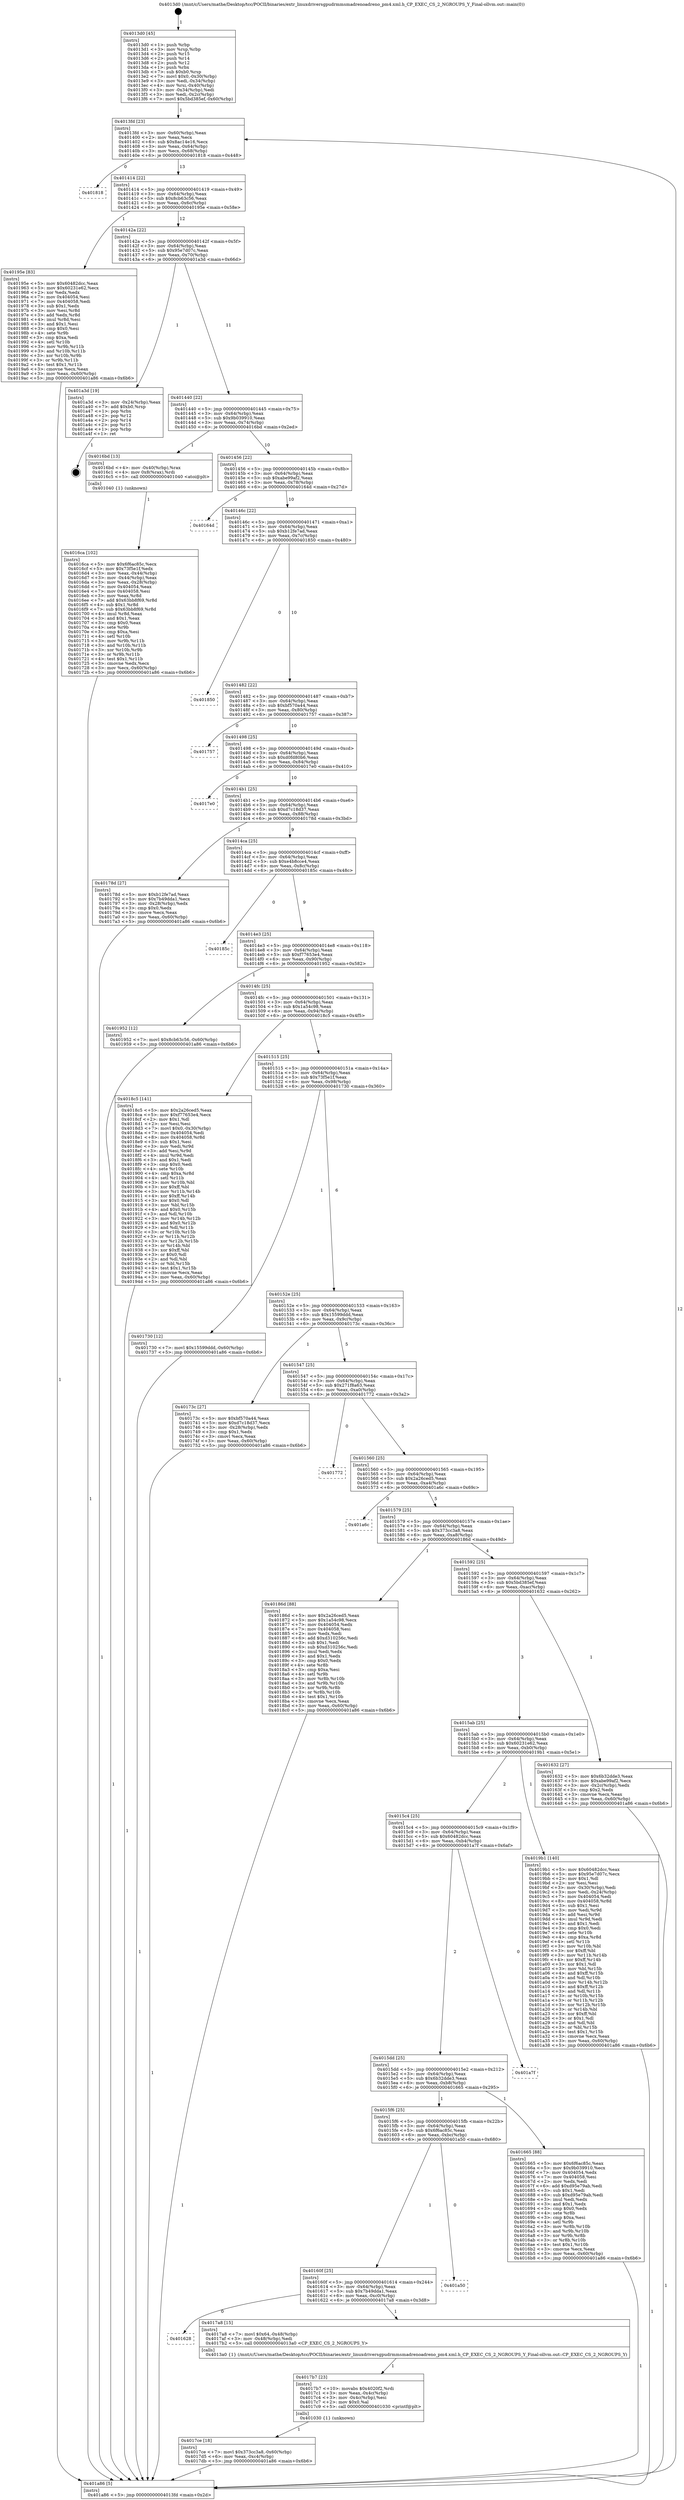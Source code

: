 digraph "0x4013d0" {
  label = "0x4013d0 (/mnt/c/Users/mathe/Desktop/tcc/POCII/binaries/extr_linuxdriversgpudrmmsmadrenoadreno_pm4.xml.h_CP_EXEC_CS_2_NGROUPS_Y_Final-ollvm.out::main(0))"
  labelloc = "t"
  node[shape=record]

  Entry [label="",width=0.3,height=0.3,shape=circle,fillcolor=black,style=filled]
  "0x4013fd" [label="{
     0x4013fd [23]\l
     | [instrs]\l
     &nbsp;&nbsp;0x4013fd \<+3\>: mov -0x60(%rbp),%eax\l
     &nbsp;&nbsp;0x401400 \<+2\>: mov %eax,%ecx\l
     &nbsp;&nbsp;0x401402 \<+6\>: sub $0x8ac14e16,%ecx\l
     &nbsp;&nbsp;0x401408 \<+3\>: mov %eax,-0x64(%rbp)\l
     &nbsp;&nbsp;0x40140b \<+3\>: mov %ecx,-0x68(%rbp)\l
     &nbsp;&nbsp;0x40140e \<+6\>: je 0000000000401818 \<main+0x448\>\l
  }"]
  "0x401818" [label="{
     0x401818\l
  }", style=dashed]
  "0x401414" [label="{
     0x401414 [22]\l
     | [instrs]\l
     &nbsp;&nbsp;0x401414 \<+5\>: jmp 0000000000401419 \<main+0x49\>\l
     &nbsp;&nbsp;0x401419 \<+3\>: mov -0x64(%rbp),%eax\l
     &nbsp;&nbsp;0x40141c \<+5\>: sub $0x8cb63c56,%eax\l
     &nbsp;&nbsp;0x401421 \<+3\>: mov %eax,-0x6c(%rbp)\l
     &nbsp;&nbsp;0x401424 \<+6\>: je 000000000040195e \<main+0x58e\>\l
  }"]
  Exit [label="",width=0.3,height=0.3,shape=circle,fillcolor=black,style=filled,peripheries=2]
  "0x40195e" [label="{
     0x40195e [83]\l
     | [instrs]\l
     &nbsp;&nbsp;0x40195e \<+5\>: mov $0x60482dcc,%eax\l
     &nbsp;&nbsp;0x401963 \<+5\>: mov $0x60231e62,%ecx\l
     &nbsp;&nbsp;0x401968 \<+2\>: xor %edx,%edx\l
     &nbsp;&nbsp;0x40196a \<+7\>: mov 0x404054,%esi\l
     &nbsp;&nbsp;0x401971 \<+7\>: mov 0x404058,%edi\l
     &nbsp;&nbsp;0x401978 \<+3\>: sub $0x1,%edx\l
     &nbsp;&nbsp;0x40197b \<+3\>: mov %esi,%r8d\l
     &nbsp;&nbsp;0x40197e \<+3\>: add %edx,%r8d\l
     &nbsp;&nbsp;0x401981 \<+4\>: imul %r8d,%esi\l
     &nbsp;&nbsp;0x401985 \<+3\>: and $0x1,%esi\l
     &nbsp;&nbsp;0x401988 \<+3\>: cmp $0x0,%esi\l
     &nbsp;&nbsp;0x40198b \<+4\>: sete %r9b\l
     &nbsp;&nbsp;0x40198f \<+3\>: cmp $0xa,%edi\l
     &nbsp;&nbsp;0x401992 \<+4\>: setl %r10b\l
     &nbsp;&nbsp;0x401996 \<+3\>: mov %r9b,%r11b\l
     &nbsp;&nbsp;0x401999 \<+3\>: and %r10b,%r11b\l
     &nbsp;&nbsp;0x40199c \<+3\>: xor %r10b,%r9b\l
     &nbsp;&nbsp;0x40199f \<+3\>: or %r9b,%r11b\l
     &nbsp;&nbsp;0x4019a2 \<+4\>: test $0x1,%r11b\l
     &nbsp;&nbsp;0x4019a6 \<+3\>: cmovne %ecx,%eax\l
     &nbsp;&nbsp;0x4019a9 \<+3\>: mov %eax,-0x60(%rbp)\l
     &nbsp;&nbsp;0x4019ac \<+5\>: jmp 0000000000401a86 \<main+0x6b6\>\l
  }"]
  "0x40142a" [label="{
     0x40142a [22]\l
     | [instrs]\l
     &nbsp;&nbsp;0x40142a \<+5\>: jmp 000000000040142f \<main+0x5f\>\l
     &nbsp;&nbsp;0x40142f \<+3\>: mov -0x64(%rbp),%eax\l
     &nbsp;&nbsp;0x401432 \<+5\>: sub $0x95e7d07c,%eax\l
     &nbsp;&nbsp;0x401437 \<+3\>: mov %eax,-0x70(%rbp)\l
     &nbsp;&nbsp;0x40143a \<+6\>: je 0000000000401a3d \<main+0x66d\>\l
  }"]
  "0x4017ce" [label="{
     0x4017ce [18]\l
     | [instrs]\l
     &nbsp;&nbsp;0x4017ce \<+7\>: movl $0x373cc3a8,-0x60(%rbp)\l
     &nbsp;&nbsp;0x4017d5 \<+6\>: mov %eax,-0xc4(%rbp)\l
     &nbsp;&nbsp;0x4017db \<+5\>: jmp 0000000000401a86 \<main+0x6b6\>\l
  }"]
  "0x401a3d" [label="{
     0x401a3d [19]\l
     | [instrs]\l
     &nbsp;&nbsp;0x401a3d \<+3\>: mov -0x24(%rbp),%eax\l
     &nbsp;&nbsp;0x401a40 \<+7\>: add $0xb0,%rsp\l
     &nbsp;&nbsp;0x401a47 \<+1\>: pop %rbx\l
     &nbsp;&nbsp;0x401a48 \<+2\>: pop %r12\l
     &nbsp;&nbsp;0x401a4a \<+2\>: pop %r14\l
     &nbsp;&nbsp;0x401a4c \<+2\>: pop %r15\l
     &nbsp;&nbsp;0x401a4e \<+1\>: pop %rbp\l
     &nbsp;&nbsp;0x401a4f \<+1\>: ret\l
  }"]
  "0x401440" [label="{
     0x401440 [22]\l
     | [instrs]\l
     &nbsp;&nbsp;0x401440 \<+5\>: jmp 0000000000401445 \<main+0x75\>\l
     &nbsp;&nbsp;0x401445 \<+3\>: mov -0x64(%rbp),%eax\l
     &nbsp;&nbsp;0x401448 \<+5\>: sub $0x9b039910,%eax\l
     &nbsp;&nbsp;0x40144d \<+3\>: mov %eax,-0x74(%rbp)\l
     &nbsp;&nbsp;0x401450 \<+6\>: je 00000000004016bd \<main+0x2ed\>\l
  }"]
  "0x4017b7" [label="{
     0x4017b7 [23]\l
     | [instrs]\l
     &nbsp;&nbsp;0x4017b7 \<+10\>: movabs $0x4020f2,%rdi\l
     &nbsp;&nbsp;0x4017c1 \<+3\>: mov %eax,-0x4c(%rbp)\l
     &nbsp;&nbsp;0x4017c4 \<+3\>: mov -0x4c(%rbp),%esi\l
     &nbsp;&nbsp;0x4017c7 \<+2\>: mov $0x0,%al\l
     &nbsp;&nbsp;0x4017c9 \<+5\>: call 0000000000401030 \<printf@plt\>\l
     | [calls]\l
     &nbsp;&nbsp;0x401030 \{1\} (unknown)\l
  }"]
  "0x4016bd" [label="{
     0x4016bd [13]\l
     | [instrs]\l
     &nbsp;&nbsp;0x4016bd \<+4\>: mov -0x40(%rbp),%rax\l
     &nbsp;&nbsp;0x4016c1 \<+4\>: mov 0x8(%rax),%rdi\l
     &nbsp;&nbsp;0x4016c5 \<+5\>: call 0000000000401040 \<atoi@plt\>\l
     | [calls]\l
     &nbsp;&nbsp;0x401040 \{1\} (unknown)\l
  }"]
  "0x401456" [label="{
     0x401456 [22]\l
     | [instrs]\l
     &nbsp;&nbsp;0x401456 \<+5\>: jmp 000000000040145b \<main+0x8b\>\l
     &nbsp;&nbsp;0x40145b \<+3\>: mov -0x64(%rbp),%eax\l
     &nbsp;&nbsp;0x40145e \<+5\>: sub $0xabe99af2,%eax\l
     &nbsp;&nbsp;0x401463 \<+3\>: mov %eax,-0x78(%rbp)\l
     &nbsp;&nbsp;0x401466 \<+6\>: je 000000000040164d \<main+0x27d\>\l
  }"]
  "0x401628" [label="{
     0x401628\l
  }", style=dashed]
  "0x40164d" [label="{
     0x40164d\l
  }", style=dashed]
  "0x40146c" [label="{
     0x40146c [22]\l
     | [instrs]\l
     &nbsp;&nbsp;0x40146c \<+5\>: jmp 0000000000401471 \<main+0xa1\>\l
     &nbsp;&nbsp;0x401471 \<+3\>: mov -0x64(%rbp),%eax\l
     &nbsp;&nbsp;0x401474 \<+5\>: sub $0xb12fe7ad,%eax\l
     &nbsp;&nbsp;0x401479 \<+3\>: mov %eax,-0x7c(%rbp)\l
     &nbsp;&nbsp;0x40147c \<+6\>: je 0000000000401850 \<main+0x480\>\l
  }"]
  "0x4017a8" [label="{
     0x4017a8 [15]\l
     | [instrs]\l
     &nbsp;&nbsp;0x4017a8 \<+7\>: movl $0x64,-0x48(%rbp)\l
     &nbsp;&nbsp;0x4017af \<+3\>: mov -0x48(%rbp),%edi\l
     &nbsp;&nbsp;0x4017b2 \<+5\>: call 00000000004013a0 \<CP_EXEC_CS_2_NGROUPS_Y\>\l
     | [calls]\l
     &nbsp;&nbsp;0x4013a0 \{1\} (/mnt/c/Users/mathe/Desktop/tcc/POCII/binaries/extr_linuxdriversgpudrmmsmadrenoadreno_pm4.xml.h_CP_EXEC_CS_2_NGROUPS_Y_Final-ollvm.out::CP_EXEC_CS_2_NGROUPS_Y)\l
  }"]
  "0x401850" [label="{
     0x401850\l
  }", style=dashed]
  "0x401482" [label="{
     0x401482 [22]\l
     | [instrs]\l
     &nbsp;&nbsp;0x401482 \<+5\>: jmp 0000000000401487 \<main+0xb7\>\l
     &nbsp;&nbsp;0x401487 \<+3\>: mov -0x64(%rbp),%eax\l
     &nbsp;&nbsp;0x40148a \<+5\>: sub $0xbf570a44,%eax\l
     &nbsp;&nbsp;0x40148f \<+3\>: mov %eax,-0x80(%rbp)\l
     &nbsp;&nbsp;0x401492 \<+6\>: je 0000000000401757 \<main+0x387\>\l
  }"]
  "0x40160f" [label="{
     0x40160f [25]\l
     | [instrs]\l
     &nbsp;&nbsp;0x40160f \<+5\>: jmp 0000000000401614 \<main+0x244\>\l
     &nbsp;&nbsp;0x401614 \<+3\>: mov -0x64(%rbp),%eax\l
     &nbsp;&nbsp;0x401617 \<+5\>: sub $0x7b49dda1,%eax\l
     &nbsp;&nbsp;0x40161c \<+6\>: mov %eax,-0xc0(%rbp)\l
     &nbsp;&nbsp;0x401622 \<+6\>: je 00000000004017a8 \<main+0x3d8\>\l
  }"]
  "0x401757" [label="{
     0x401757\l
  }", style=dashed]
  "0x401498" [label="{
     0x401498 [25]\l
     | [instrs]\l
     &nbsp;&nbsp;0x401498 \<+5\>: jmp 000000000040149d \<main+0xcd\>\l
     &nbsp;&nbsp;0x40149d \<+3\>: mov -0x64(%rbp),%eax\l
     &nbsp;&nbsp;0x4014a0 \<+5\>: sub $0xd0fd80b6,%eax\l
     &nbsp;&nbsp;0x4014a5 \<+6\>: mov %eax,-0x84(%rbp)\l
     &nbsp;&nbsp;0x4014ab \<+6\>: je 00000000004017e0 \<main+0x410\>\l
  }"]
  "0x401a50" [label="{
     0x401a50\l
  }", style=dashed]
  "0x4017e0" [label="{
     0x4017e0\l
  }", style=dashed]
  "0x4014b1" [label="{
     0x4014b1 [25]\l
     | [instrs]\l
     &nbsp;&nbsp;0x4014b1 \<+5\>: jmp 00000000004014b6 \<main+0xe6\>\l
     &nbsp;&nbsp;0x4014b6 \<+3\>: mov -0x64(%rbp),%eax\l
     &nbsp;&nbsp;0x4014b9 \<+5\>: sub $0xd7c18d37,%eax\l
     &nbsp;&nbsp;0x4014be \<+6\>: mov %eax,-0x88(%rbp)\l
     &nbsp;&nbsp;0x4014c4 \<+6\>: je 000000000040178d \<main+0x3bd\>\l
  }"]
  "0x4016ca" [label="{
     0x4016ca [102]\l
     | [instrs]\l
     &nbsp;&nbsp;0x4016ca \<+5\>: mov $0x6f6ac85c,%ecx\l
     &nbsp;&nbsp;0x4016cf \<+5\>: mov $0x73f5e1f,%edx\l
     &nbsp;&nbsp;0x4016d4 \<+3\>: mov %eax,-0x44(%rbp)\l
     &nbsp;&nbsp;0x4016d7 \<+3\>: mov -0x44(%rbp),%eax\l
     &nbsp;&nbsp;0x4016da \<+3\>: mov %eax,-0x28(%rbp)\l
     &nbsp;&nbsp;0x4016dd \<+7\>: mov 0x404054,%eax\l
     &nbsp;&nbsp;0x4016e4 \<+7\>: mov 0x404058,%esi\l
     &nbsp;&nbsp;0x4016eb \<+3\>: mov %eax,%r8d\l
     &nbsp;&nbsp;0x4016ee \<+7\>: add $0x63bb8f69,%r8d\l
     &nbsp;&nbsp;0x4016f5 \<+4\>: sub $0x1,%r8d\l
     &nbsp;&nbsp;0x4016f9 \<+7\>: sub $0x63bb8f69,%r8d\l
     &nbsp;&nbsp;0x401700 \<+4\>: imul %r8d,%eax\l
     &nbsp;&nbsp;0x401704 \<+3\>: and $0x1,%eax\l
     &nbsp;&nbsp;0x401707 \<+3\>: cmp $0x0,%eax\l
     &nbsp;&nbsp;0x40170a \<+4\>: sete %r9b\l
     &nbsp;&nbsp;0x40170e \<+3\>: cmp $0xa,%esi\l
     &nbsp;&nbsp;0x401711 \<+4\>: setl %r10b\l
     &nbsp;&nbsp;0x401715 \<+3\>: mov %r9b,%r11b\l
     &nbsp;&nbsp;0x401718 \<+3\>: and %r10b,%r11b\l
     &nbsp;&nbsp;0x40171b \<+3\>: xor %r10b,%r9b\l
     &nbsp;&nbsp;0x40171e \<+3\>: or %r9b,%r11b\l
     &nbsp;&nbsp;0x401721 \<+4\>: test $0x1,%r11b\l
     &nbsp;&nbsp;0x401725 \<+3\>: cmovne %edx,%ecx\l
     &nbsp;&nbsp;0x401728 \<+3\>: mov %ecx,-0x60(%rbp)\l
     &nbsp;&nbsp;0x40172b \<+5\>: jmp 0000000000401a86 \<main+0x6b6\>\l
  }"]
  "0x40178d" [label="{
     0x40178d [27]\l
     | [instrs]\l
     &nbsp;&nbsp;0x40178d \<+5\>: mov $0xb12fe7ad,%eax\l
     &nbsp;&nbsp;0x401792 \<+5\>: mov $0x7b49dda1,%ecx\l
     &nbsp;&nbsp;0x401797 \<+3\>: mov -0x28(%rbp),%edx\l
     &nbsp;&nbsp;0x40179a \<+3\>: cmp $0x0,%edx\l
     &nbsp;&nbsp;0x40179d \<+3\>: cmove %ecx,%eax\l
     &nbsp;&nbsp;0x4017a0 \<+3\>: mov %eax,-0x60(%rbp)\l
     &nbsp;&nbsp;0x4017a3 \<+5\>: jmp 0000000000401a86 \<main+0x6b6\>\l
  }"]
  "0x4014ca" [label="{
     0x4014ca [25]\l
     | [instrs]\l
     &nbsp;&nbsp;0x4014ca \<+5\>: jmp 00000000004014cf \<main+0xff\>\l
     &nbsp;&nbsp;0x4014cf \<+3\>: mov -0x64(%rbp),%eax\l
     &nbsp;&nbsp;0x4014d2 \<+5\>: sub $0xe4b8cce4,%eax\l
     &nbsp;&nbsp;0x4014d7 \<+6\>: mov %eax,-0x8c(%rbp)\l
     &nbsp;&nbsp;0x4014dd \<+6\>: je 000000000040185c \<main+0x48c\>\l
  }"]
  "0x4015f6" [label="{
     0x4015f6 [25]\l
     | [instrs]\l
     &nbsp;&nbsp;0x4015f6 \<+5\>: jmp 00000000004015fb \<main+0x22b\>\l
     &nbsp;&nbsp;0x4015fb \<+3\>: mov -0x64(%rbp),%eax\l
     &nbsp;&nbsp;0x4015fe \<+5\>: sub $0x6f6ac85c,%eax\l
     &nbsp;&nbsp;0x401603 \<+6\>: mov %eax,-0xbc(%rbp)\l
     &nbsp;&nbsp;0x401609 \<+6\>: je 0000000000401a50 \<main+0x680\>\l
  }"]
  "0x40185c" [label="{
     0x40185c\l
  }", style=dashed]
  "0x4014e3" [label="{
     0x4014e3 [25]\l
     | [instrs]\l
     &nbsp;&nbsp;0x4014e3 \<+5\>: jmp 00000000004014e8 \<main+0x118\>\l
     &nbsp;&nbsp;0x4014e8 \<+3\>: mov -0x64(%rbp),%eax\l
     &nbsp;&nbsp;0x4014eb \<+5\>: sub $0xf77653e4,%eax\l
     &nbsp;&nbsp;0x4014f0 \<+6\>: mov %eax,-0x90(%rbp)\l
     &nbsp;&nbsp;0x4014f6 \<+6\>: je 0000000000401952 \<main+0x582\>\l
  }"]
  "0x401665" [label="{
     0x401665 [88]\l
     | [instrs]\l
     &nbsp;&nbsp;0x401665 \<+5\>: mov $0x6f6ac85c,%eax\l
     &nbsp;&nbsp;0x40166a \<+5\>: mov $0x9b039910,%ecx\l
     &nbsp;&nbsp;0x40166f \<+7\>: mov 0x404054,%edx\l
     &nbsp;&nbsp;0x401676 \<+7\>: mov 0x404058,%esi\l
     &nbsp;&nbsp;0x40167d \<+2\>: mov %edx,%edi\l
     &nbsp;&nbsp;0x40167f \<+6\>: add $0xd95e79ab,%edi\l
     &nbsp;&nbsp;0x401685 \<+3\>: sub $0x1,%edi\l
     &nbsp;&nbsp;0x401688 \<+6\>: sub $0xd95e79ab,%edi\l
     &nbsp;&nbsp;0x40168e \<+3\>: imul %edi,%edx\l
     &nbsp;&nbsp;0x401691 \<+3\>: and $0x1,%edx\l
     &nbsp;&nbsp;0x401694 \<+3\>: cmp $0x0,%edx\l
     &nbsp;&nbsp;0x401697 \<+4\>: sete %r8b\l
     &nbsp;&nbsp;0x40169b \<+3\>: cmp $0xa,%esi\l
     &nbsp;&nbsp;0x40169e \<+4\>: setl %r9b\l
     &nbsp;&nbsp;0x4016a2 \<+3\>: mov %r8b,%r10b\l
     &nbsp;&nbsp;0x4016a5 \<+3\>: and %r9b,%r10b\l
     &nbsp;&nbsp;0x4016a8 \<+3\>: xor %r9b,%r8b\l
     &nbsp;&nbsp;0x4016ab \<+3\>: or %r8b,%r10b\l
     &nbsp;&nbsp;0x4016ae \<+4\>: test $0x1,%r10b\l
     &nbsp;&nbsp;0x4016b2 \<+3\>: cmovne %ecx,%eax\l
     &nbsp;&nbsp;0x4016b5 \<+3\>: mov %eax,-0x60(%rbp)\l
     &nbsp;&nbsp;0x4016b8 \<+5\>: jmp 0000000000401a86 \<main+0x6b6\>\l
  }"]
  "0x401952" [label="{
     0x401952 [12]\l
     | [instrs]\l
     &nbsp;&nbsp;0x401952 \<+7\>: movl $0x8cb63c56,-0x60(%rbp)\l
     &nbsp;&nbsp;0x401959 \<+5\>: jmp 0000000000401a86 \<main+0x6b6\>\l
  }"]
  "0x4014fc" [label="{
     0x4014fc [25]\l
     | [instrs]\l
     &nbsp;&nbsp;0x4014fc \<+5\>: jmp 0000000000401501 \<main+0x131\>\l
     &nbsp;&nbsp;0x401501 \<+3\>: mov -0x64(%rbp),%eax\l
     &nbsp;&nbsp;0x401504 \<+5\>: sub $0x1a54c98,%eax\l
     &nbsp;&nbsp;0x401509 \<+6\>: mov %eax,-0x94(%rbp)\l
     &nbsp;&nbsp;0x40150f \<+6\>: je 00000000004018c5 \<main+0x4f5\>\l
  }"]
  "0x4015dd" [label="{
     0x4015dd [25]\l
     | [instrs]\l
     &nbsp;&nbsp;0x4015dd \<+5\>: jmp 00000000004015e2 \<main+0x212\>\l
     &nbsp;&nbsp;0x4015e2 \<+3\>: mov -0x64(%rbp),%eax\l
     &nbsp;&nbsp;0x4015e5 \<+5\>: sub $0x6b32dde3,%eax\l
     &nbsp;&nbsp;0x4015ea \<+6\>: mov %eax,-0xb8(%rbp)\l
     &nbsp;&nbsp;0x4015f0 \<+6\>: je 0000000000401665 \<main+0x295\>\l
  }"]
  "0x4018c5" [label="{
     0x4018c5 [141]\l
     | [instrs]\l
     &nbsp;&nbsp;0x4018c5 \<+5\>: mov $0x2a26ced5,%eax\l
     &nbsp;&nbsp;0x4018ca \<+5\>: mov $0xf77653e4,%ecx\l
     &nbsp;&nbsp;0x4018cf \<+2\>: mov $0x1,%dl\l
     &nbsp;&nbsp;0x4018d1 \<+2\>: xor %esi,%esi\l
     &nbsp;&nbsp;0x4018d3 \<+7\>: movl $0x0,-0x30(%rbp)\l
     &nbsp;&nbsp;0x4018da \<+7\>: mov 0x404054,%edi\l
     &nbsp;&nbsp;0x4018e1 \<+8\>: mov 0x404058,%r8d\l
     &nbsp;&nbsp;0x4018e9 \<+3\>: sub $0x1,%esi\l
     &nbsp;&nbsp;0x4018ec \<+3\>: mov %edi,%r9d\l
     &nbsp;&nbsp;0x4018ef \<+3\>: add %esi,%r9d\l
     &nbsp;&nbsp;0x4018f2 \<+4\>: imul %r9d,%edi\l
     &nbsp;&nbsp;0x4018f6 \<+3\>: and $0x1,%edi\l
     &nbsp;&nbsp;0x4018f9 \<+3\>: cmp $0x0,%edi\l
     &nbsp;&nbsp;0x4018fc \<+4\>: sete %r10b\l
     &nbsp;&nbsp;0x401900 \<+4\>: cmp $0xa,%r8d\l
     &nbsp;&nbsp;0x401904 \<+4\>: setl %r11b\l
     &nbsp;&nbsp;0x401908 \<+3\>: mov %r10b,%bl\l
     &nbsp;&nbsp;0x40190b \<+3\>: xor $0xff,%bl\l
     &nbsp;&nbsp;0x40190e \<+3\>: mov %r11b,%r14b\l
     &nbsp;&nbsp;0x401911 \<+4\>: xor $0xff,%r14b\l
     &nbsp;&nbsp;0x401915 \<+3\>: xor $0x0,%dl\l
     &nbsp;&nbsp;0x401918 \<+3\>: mov %bl,%r15b\l
     &nbsp;&nbsp;0x40191b \<+4\>: and $0x0,%r15b\l
     &nbsp;&nbsp;0x40191f \<+3\>: and %dl,%r10b\l
     &nbsp;&nbsp;0x401922 \<+3\>: mov %r14b,%r12b\l
     &nbsp;&nbsp;0x401925 \<+4\>: and $0x0,%r12b\l
     &nbsp;&nbsp;0x401929 \<+3\>: and %dl,%r11b\l
     &nbsp;&nbsp;0x40192c \<+3\>: or %r10b,%r15b\l
     &nbsp;&nbsp;0x40192f \<+3\>: or %r11b,%r12b\l
     &nbsp;&nbsp;0x401932 \<+3\>: xor %r12b,%r15b\l
     &nbsp;&nbsp;0x401935 \<+3\>: or %r14b,%bl\l
     &nbsp;&nbsp;0x401938 \<+3\>: xor $0xff,%bl\l
     &nbsp;&nbsp;0x40193b \<+3\>: or $0x0,%dl\l
     &nbsp;&nbsp;0x40193e \<+2\>: and %dl,%bl\l
     &nbsp;&nbsp;0x401940 \<+3\>: or %bl,%r15b\l
     &nbsp;&nbsp;0x401943 \<+4\>: test $0x1,%r15b\l
     &nbsp;&nbsp;0x401947 \<+3\>: cmovne %ecx,%eax\l
     &nbsp;&nbsp;0x40194a \<+3\>: mov %eax,-0x60(%rbp)\l
     &nbsp;&nbsp;0x40194d \<+5\>: jmp 0000000000401a86 \<main+0x6b6\>\l
  }"]
  "0x401515" [label="{
     0x401515 [25]\l
     | [instrs]\l
     &nbsp;&nbsp;0x401515 \<+5\>: jmp 000000000040151a \<main+0x14a\>\l
     &nbsp;&nbsp;0x40151a \<+3\>: mov -0x64(%rbp),%eax\l
     &nbsp;&nbsp;0x40151d \<+5\>: sub $0x73f5e1f,%eax\l
     &nbsp;&nbsp;0x401522 \<+6\>: mov %eax,-0x98(%rbp)\l
     &nbsp;&nbsp;0x401528 \<+6\>: je 0000000000401730 \<main+0x360\>\l
  }"]
  "0x401a7f" [label="{
     0x401a7f\l
  }", style=dashed]
  "0x401730" [label="{
     0x401730 [12]\l
     | [instrs]\l
     &nbsp;&nbsp;0x401730 \<+7\>: movl $0x15599ddd,-0x60(%rbp)\l
     &nbsp;&nbsp;0x401737 \<+5\>: jmp 0000000000401a86 \<main+0x6b6\>\l
  }"]
  "0x40152e" [label="{
     0x40152e [25]\l
     | [instrs]\l
     &nbsp;&nbsp;0x40152e \<+5\>: jmp 0000000000401533 \<main+0x163\>\l
     &nbsp;&nbsp;0x401533 \<+3\>: mov -0x64(%rbp),%eax\l
     &nbsp;&nbsp;0x401536 \<+5\>: sub $0x15599ddd,%eax\l
     &nbsp;&nbsp;0x40153b \<+6\>: mov %eax,-0x9c(%rbp)\l
     &nbsp;&nbsp;0x401541 \<+6\>: je 000000000040173c \<main+0x36c\>\l
  }"]
  "0x4015c4" [label="{
     0x4015c4 [25]\l
     | [instrs]\l
     &nbsp;&nbsp;0x4015c4 \<+5\>: jmp 00000000004015c9 \<main+0x1f9\>\l
     &nbsp;&nbsp;0x4015c9 \<+3\>: mov -0x64(%rbp),%eax\l
     &nbsp;&nbsp;0x4015cc \<+5\>: sub $0x60482dcc,%eax\l
     &nbsp;&nbsp;0x4015d1 \<+6\>: mov %eax,-0xb4(%rbp)\l
     &nbsp;&nbsp;0x4015d7 \<+6\>: je 0000000000401a7f \<main+0x6af\>\l
  }"]
  "0x40173c" [label="{
     0x40173c [27]\l
     | [instrs]\l
     &nbsp;&nbsp;0x40173c \<+5\>: mov $0xbf570a44,%eax\l
     &nbsp;&nbsp;0x401741 \<+5\>: mov $0xd7c18d37,%ecx\l
     &nbsp;&nbsp;0x401746 \<+3\>: mov -0x28(%rbp),%edx\l
     &nbsp;&nbsp;0x401749 \<+3\>: cmp $0x1,%edx\l
     &nbsp;&nbsp;0x40174c \<+3\>: cmovl %ecx,%eax\l
     &nbsp;&nbsp;0x40174f \<+3\>: mov %eax,-0x60(%rbp)\l
     &nbsp;&nbsp;0x401752 \<+5\>: jmp 0000000000401a86 \<main+0x6b6\>\l
  }"]
  "0x401547" [label="{
     0x401547 [25]\l
     | [instrs]\l
     &nbsp;&nbsp;0x401547 \<+5\>: jmp 000000000040154c \<main+0x17c\>\l
     &nbsp;&nbsp;0x40154c \<+3\>: mov -0x64(%rbp),%eax\l
     &nbsp;&nbsp;0x40154f \<+5\>: sub $0x271f8a63,%eax\l
     &nbsp;&nbsp;0x401554 \<+6\>: mov %eax,-0xa0(%rbp)\l
     &nbsp;&nbsp;0x40155a \<+6\>: je 0000000000401772 \<main+0x3a2\>\l
  }"]
  "0x4019b1" [label="{
     0x4019b1 [140]\l
     | [instrs]\l
     &nbsp;&nbsp;0x4019b1 \<+5\>: mov $0x60482dcc,%eax\l
     &nbsp;&nbsp;0x4019b6 \<+5\>: mov $0x95e7d07c,%ecx\l
     &nbsp;&nbsp;0x4019bb \<+2\>: mov $0x1,%dl\l
     &nbsp;&nbsp;0x4019bd \<+2\>: xor %esi,%esi\l
     &nbsp;&nbsp;0x4019bf \<+3\>: mov -0x30(%rbp),%edi\l
     &nbsp;&nbsp;0x4019c2 \<+3\>: mov %edi,-0x24(%rbp)\l
     &nbsp;&nbsp;0x4019c5 \<+7\>: mov 0x404054,%edi\l
     &nbsp;&nbsp;0x4019cc \<+8\>: mov 0x404058,%r8d\l
     &nbsp;&nbsp;0x4019d4 \<+3\>: sub $0x1,%esi\l
     &nbsp;&nbsp;0x4019d7 \<+3\>: mov %edi,%r9d\l
     &nbsp;&nbsp;0x4019da \<+3\>: add %esi,%r9d\l
     &nbsp;&nbsp;0x4019dd \<+4\>: imul %r9d,%edi\l
     &nbsp;&nbsp;0x4019e1 \<+3\>: and $0x1,%edi\l
     &nbsp;&nbsp;0x4019e4 \<+3\>: cmp $0x0,%edi\l
     &nbsp;&nbsp;0x4019e7 \<+4\>: sete %r10b\l
     &nbsp;&nbsp;0x4019eb \<+4\>: cmp $0xa,%r8d\l
     &nbsp;&nbsp;0x4019ef \<+4\>: setl %r11b\l
     &nbsp;&nbsp;0x4019f3 \<+3\>: mov %r10b,%bl\l
     &nbsp;&nbsp;0x4019f6 \<+3\>: xor $0xff,%bl\l
     &nbsp;&nbsp;0x4019f9 \<+3\>: mov %r11b,%r14b\l
     &nbsp;&nbsp;0x4019fc \<+4\>: xor $0xff,%r14b\l
     &nbsp;&nbsp;0x401a00 \<+3\>: xor $0x1,%dl\l
     &nbsp;&nbsp;0x401a03 \<+3\>: mov %bl,%r15b\l
     &nbsp;&nbsp;0x401a06 \<+4\>: and $0xff,%r15b\l
     &nbsp;&nbsp;0x401a0a \<+3\>: and %dl,%r10b\l
     &nbsp;&nbsp;0x401a0d \<+3\>: mov %r14b,%r12b\l
     &nbsp;&nbsp;0x401a10 \<+4\>: and $0xff,%r12b\l
     &nbsp;&nbsp;0x401a14 \<+3\>: and %dl,%r11b\l
     &nbsp;&nbsp;0x401a17 \<+3\>: or %r10b,%r15b\l
     &nbsp;&nbsp;0x401a1a \<+3\>: or %r11b,%r12b\l
     &nbsp;&nbsp;0x401a1d \<+3\>: xor %r12b,%r15b\l
     &nbsp;&nbsp;0x401a20 \<+3\>: or %r14b,%bl\l
     &nbsp;&nbsp;0x401a23 \<+3\>: xor $0xff,%bl\l
     &nbsp;&nbsp;0x401a26 \<+3\>: or $0x1,%dl\l
     &nbsp;&nbsp;0x401a29 \<+2\>: and %dl,%bl\l
     &nbsp;&nbsp;0x401a2b \<+3\>: or %bl,%r15b\l
     &nbsp;&nbsp;0x401a2e \<+4\>: test $0x1,%r15b\l
     &nbsp;&nbsp;0x401a32 \<+3\>: cmovne %ecx,%eax\l
     &nbsp;&nbsp;0x401a35 \<+3\>: mov %eax,-0x60(%rbp)\l
     &nbsp;&nbsp;0x401a38 \<+5\>: jmp 0000000000401a86 \<main+0x6b6\>\l
  }"]
  "0x401772" [label="{
     0x401772\l
  }", style=dashed]
  "0x401560" [label="{
     0x401560 [25]\l
     | [instrs]\l
     &nbsp;&nbsp;0x401560 \<+5\>: jmp 0000000000401565 \<main+0x195\>\l
     &nbsp;&nbsp;0x401565 \<+3\>: mov -0x64(%rbp),%eax\l
     &nbsp;&nbsp;0x401568 \<+5\>: sub $0x2a26ced5,%eax\l
     &nbsp;&nbsp;0x40156d \<+6\>: mov %eax,-0xa4(%rbp)\l
     &nbsp;&nbsp;0x401573 \<+6\>: je 0000000000401a6c \<main+0x69c\>\l
  }"]
  "0x4013d0" [label="{
     0x4013d0 [45]\l
     | [instrs]\l
     &nbsp;&nbsp;0x4013d0 \<+1\>: push %rbp\l
     &nbsp;&nbsp;0x4013d1 \<+3\>: mov %rsp,%rbp\l
     &nbsp;&nbsp;0x4013d4 \<+2\>: push %r15\l
     &nbsp;&nbsp;0x4013d6 \<+2\>: push %r14\l
     &nbsp;&nbsp;0x4013d8 \<+2\>: push %r12\l
     &nbsp;&nbsp;0x4013da \<+1\>: push %rbx\l
     &nbsp;&nbsp;0x4013db \<+7\>: sub $0xb0,%rsp\l
     &nbsp;&nbsp;0x4013e2 \<+7\>: movl $0x0,-0x30(%rbp)\l
     &nbsp;&nbsp;0x4013e9 \<+3\>: mov %edi,-0x34(%rbp)\l
     &nbsp;&nbsp;0x4013ec \<+4\>: mov %rsi,-0x40(%rbp)\l
     &nbsp;&nbsp;0x4013f0 \<+3\>: mov -0x34(%rbp),%edi\l
     &nbsp;&nbsp;0x4013f3 \<+3\>: mov %edi,-0x2c(%rbp)\l
     &nbsp;&nbsp;0x4013f6 \<+7\>: movl $0x5bd385ef,-0x60(%rbp)\l
  }"]
  "0x401a6c" [label="{
     0x401a6c\l
  }", style=dashed]
  "0x401579" [label="{
     0x401579 [25]\l
     | [instrs]\l
     &nbsp;&nbsp;0x401579 \<+5\>: jmp 000000000040157e \<main+0x1ae\>\l
     &nbsp;&nbsp;0x40157e \<+3\>: mov -0x64(%rbp),%eax\l
     &nbsp;&nbsp;0x401581 \<+5\>: sub $0x373cc3a8,%eax\l
     &nbsp;&nbsp;0x401586 \<+6\>: mov %eax,-0xa8(%rbp)\l
     &nbsp;&nbsp;0x40158c \<+6\>: je 000000000040186d \<main+0x49d\>\l
  }"]
  "0x401a86" [label="{
     0x401a86 [5]\l
     | [instrs]\l
     &nbsp;&nbsp;0x401a86 \<+5\>: jmp 00000000004013fd \<main+0x2d\>\l
  }"]
  "0x40186d" [label="{
     0x40186d [88]\l
     | [instrs]\l
     &nbsp;&nbsp;0x40186d \<+5\>: mov $0x2a26ced5,%eax\l
     &nbsp;&nbsp;0x401872 \<+5\>: mov $0x1a54c98,%ecx\l
     &nbsp;&nbsp;0x401877 \<+7\>: mov 0x404054,%edx\l
     &nbsp;&nbsp;0x40187e \<+7\>: mov 0x404058,%esi\l
     &nbsp;&nbsp;0x401885 \<+2\>: mov %edx,%edi\l
     &nbsp;&nbsp;0x401887 \<+6\>: add $0xd310256c,%edi\l
     &nbsp;&nbsp;0x40188d \<+3\>: sub $0x1,%edi\l
     &nbsp;&nbsp;0x401890 \<+6\>: sub $0xd310256c,%edi\l
     &nbsp;&nbsp;0x401896 \<+3\>: imul %edi,%edx\l
     &nbsp;&nbsp;0x401899 \<+3\>: and $0x1,%edx\l
     &nbsp;&nbsp;0x40189c \<+3\>: cmp $0x0,%edx\l
     &nbsp;&nbsp;0x40189f \<+4\>: sete %r8b\l
     &nbsp;&nbsp;0x4018a3 \<+3\>: cmp $0xa,%esi\l
     &nbsp;&nbsp;0x4018a6 \<+4\>: setl %r9b\l
     &nbsp;&nbsp;0x4018aa \<+3\>: mov %r8b,%r10b\l
     &nbsp;&nbsp;0x4018ad \<+3\>: and %r9b,%r10b\l
     &nbsp;&nbsp;0x4018b0 \<+3\>: xor %r9b,%r8b\l
     &nbsp;&nbsp;0x4018b3 \<+3\>: or %r8b,%r10b\l
     &nbsp;&nbsp;0x4018b6 \<+4\>: test $0x1,%r10b\l
     &nbsp;&nbsp;0x4018ba \<+3\>: cmovne %ecx,%eax\l
     &nbsp;&nbsp;0x4018bd \<+3\>: mov %eax,-0x60(%rbp)\l
     &nbsp;&nbsp;0x4018c0 \<+5\>: jmp 0000000000401a86 \<main+0x6b6\>\l
  }"]
  "0x401592" [label="{
     0x401592 [25]\l
     | [instrs]\l
     &nbsp;&nbsp;0x401592 \<+5\>: jmp 0000000000401597 \<main+0x1c7\>\l
     &nbsp;&nbsp;0x401597 \<+3\>: mov -0x64(%rbp),%eax\l
     &nbsp;&nbsp;0x40159a \<+5\>: sub $0x5bd385ef,%eax\l
     &nbsp;&nbsp;0x40159f \<+6\>: mov %eax,-0xac(%rbp)\l
     &nbsp;&nbsp;0x4015a5 \<+6\>: je 0000000000401632 \<main+0x262\>\l
  }"]
  "0x4015ab" [label="{
     0x4015ab [25]\l
     | [instrs]\l
     &nbsp;&nbsp;0x4015ab \<+5\>: jmp 00000000004015b0 \<main+0x1e0\>\l
     &nbsp;&nbsp;0x4015b0 \<+3\>: mov -0x64(%rbp),%eax\l
     &nbsp;&nbsp;0x4015b3 \<+5\>: sub $0x60231e62,%eax\l
     &nbsp;&nbsp;0x4015b8 \<+6\>: mov %eax,-0xb0(%rbp)\l
     &nbsp;&nbsp;0x4015be \<+6\>: je 00000000004019b1 \<main+0x5e1\>\l
  }"]
  "0x401632" [label="{
     0x401632 [27]\l
     | [instrs]\l
     &nbsp;&nbsp;0x401632 \<+5\>: mov $0x6b32dde3,%eax\l
     &nbsp;&nbsp;0x401637 \<+5\>: mov $0xabe99af2,%ecx\l
     &nbsp;&nbsp;0x40163c \<+3\>: mov -0x2c(%rbp),%edx\l
     &nbsp;&nbsp;0x40163f \<+3\>: cmp $0x2,%edx\l
     &nbsp;&nbsp;0x401642 \<+3\>: cmovne %ecx,%eax\l
     &nbsp;&nbsp;0x401645 \<+3\>: mov %eax,-0x60(%rbp)\l
     &nbsp;&nbsp;0x401648 \<+5\>: jmp 0000000000401a86 \<main+0x6b6\>\l
  }"]
  Entry -> "0x4013d0" [label=" 1"]
  "0x4013fd" -> "0x401818" [label=" 0"]
  "0x4013fd" -> "0x401414" [label=" 13"]
  "0x401a3d" -> Exit [label=" 1"]
  "0x401414" -> "0x40195e" [label=" 1"]
  "0x401414" -> "0x40142a" [label=" 12"]
  "0x4019b1" -> "0x401a86" [label=" 1"]
  "0x40142a" -> "0x401a3d" [label=" 1"]
  "0x40142a" -> "0x401440" [label=" 11"]
  "0x40195e" -> "0x401a86" [label=" 1"]
  "0x401440" -> "0x4016bd" [label=" 1"]
  "0x401440" -> "0x401456" [label=" 10"]
  "0x401952" -> "0x401a86" [label=" 1"]
  "0x401456" -> "0x40164d" [label=" 0"]
  "0x401456" -> "0x40146c" [label=" 10"]
  "0x4018c5" -> "0x401a86" [label=" 1"]
  "0x40146c" -> "0x401850" [label=" 0"]
  "0x40146c" -> "0x401482" [label=" 10"]
  "0x40186d" -> "0x401a86" [label=" 1"]
  "0x401482" -> "0x401757" [label=" 0"]
  "0x401482" -> "0x401498" [label=" 10"]
  "0x4017b7" -> "0x4017ce" [label=" 1"]
  "0x401498" -> "0x4017e0" [label=" 0"]
  "0x401498" -> "0x4014b1" [label=" 10"]
  "0x4017a8" -> "0x4017b7" [label=" 1"]
  "0x4014b1" -> "0x40178d" [label=" 1"]
  "0x4014b1" -> "0x4014ca" [label=" 9"]
  "0x40160f" -> "0x4017a8" [label=" 1"]
  "0x4014ca" -> "0x40185c" [label=" 0"]
  "0x4014ca" -> "0x4014e3" [label=" 9"]
  "0x4017ce" -> "0x401a86" [label=" 1"]
  "0x4014e3" -> "0x401952" [label=" 1"]
  "0x4014e3" -> "0x4014fc" [label=" 8"]
  "0x4015f6" -> "0x40160f" [label=" 1"]
  "0x4014fc" -> "0x4018c5" [label=" 1"]
  "0x4014fc" -> "0x401515" [label=" 7"]
  "0x40160f" -> "0x401628" [label=" 0"]
  "0x401515" -> "0x401730" [label=" 1"]
  "0x401515" -> "0x40152e" [label=" 6"]
  "0x40178d" -> "0x401a86" [label=" 1"]
  "0x40152e" -> "0x40173c" [label=" 1"]
  "0x40152e" -> "0x401547" [label=" 5"]
  "0x401730" -> "0x401a86" [label=" 1"]
  "0x401547" -> "0x401772" [label=" 0"]
  "0x401547" -> "0x401560" [label=" 5"]
  "0x4016ca" -> "0x401a86" [label=" 1"]
  "0x401560" -> "0x401a6c" [label=" 0"]
  "0x401560" -> "0x401579" [label=" 5"]
  "0x401665" -> "0x401a86" [label=" 1"]
  "0x401579" -> "0x40186d" [label=" 1"]
  "0x401579" -> "0x401592" [label=" 4"]
  "0x4015dd" -> "0x4015f6" [label=" 1"]
  "0x401592" -> "0x401632" [label=" 1"]
  "0x401592" -> "0x4015ab" [label=" 3"]
  "0x401632" -> "0x401a86" [label=" 1"]
  "0x4013d0" -> "0x4013fd" [label=" 1"]
  "0x401a86" -> "0x4013fd" [label=" 12"]
  "0x4016bd" -> "0x4016ca" [label=" 1"]
  "0x4015ab" -> "0x4019b1" [label=" 1"]
  "0x4015ab" -> "0x4015c4" [label=" 2"]
  "0x40173c" -> "0x401a86" [label=" 1"]
  "0x4015c4" -> "0x401a7f" [label=" 0"]
  "0x4015c4" -> "0x4015dd" [label=" 2"]
  "0x4015f6" -> "0x401a50" [label=" 0"]
  "0x4015dd" -> "0x401665" [label=" 1"]
}
